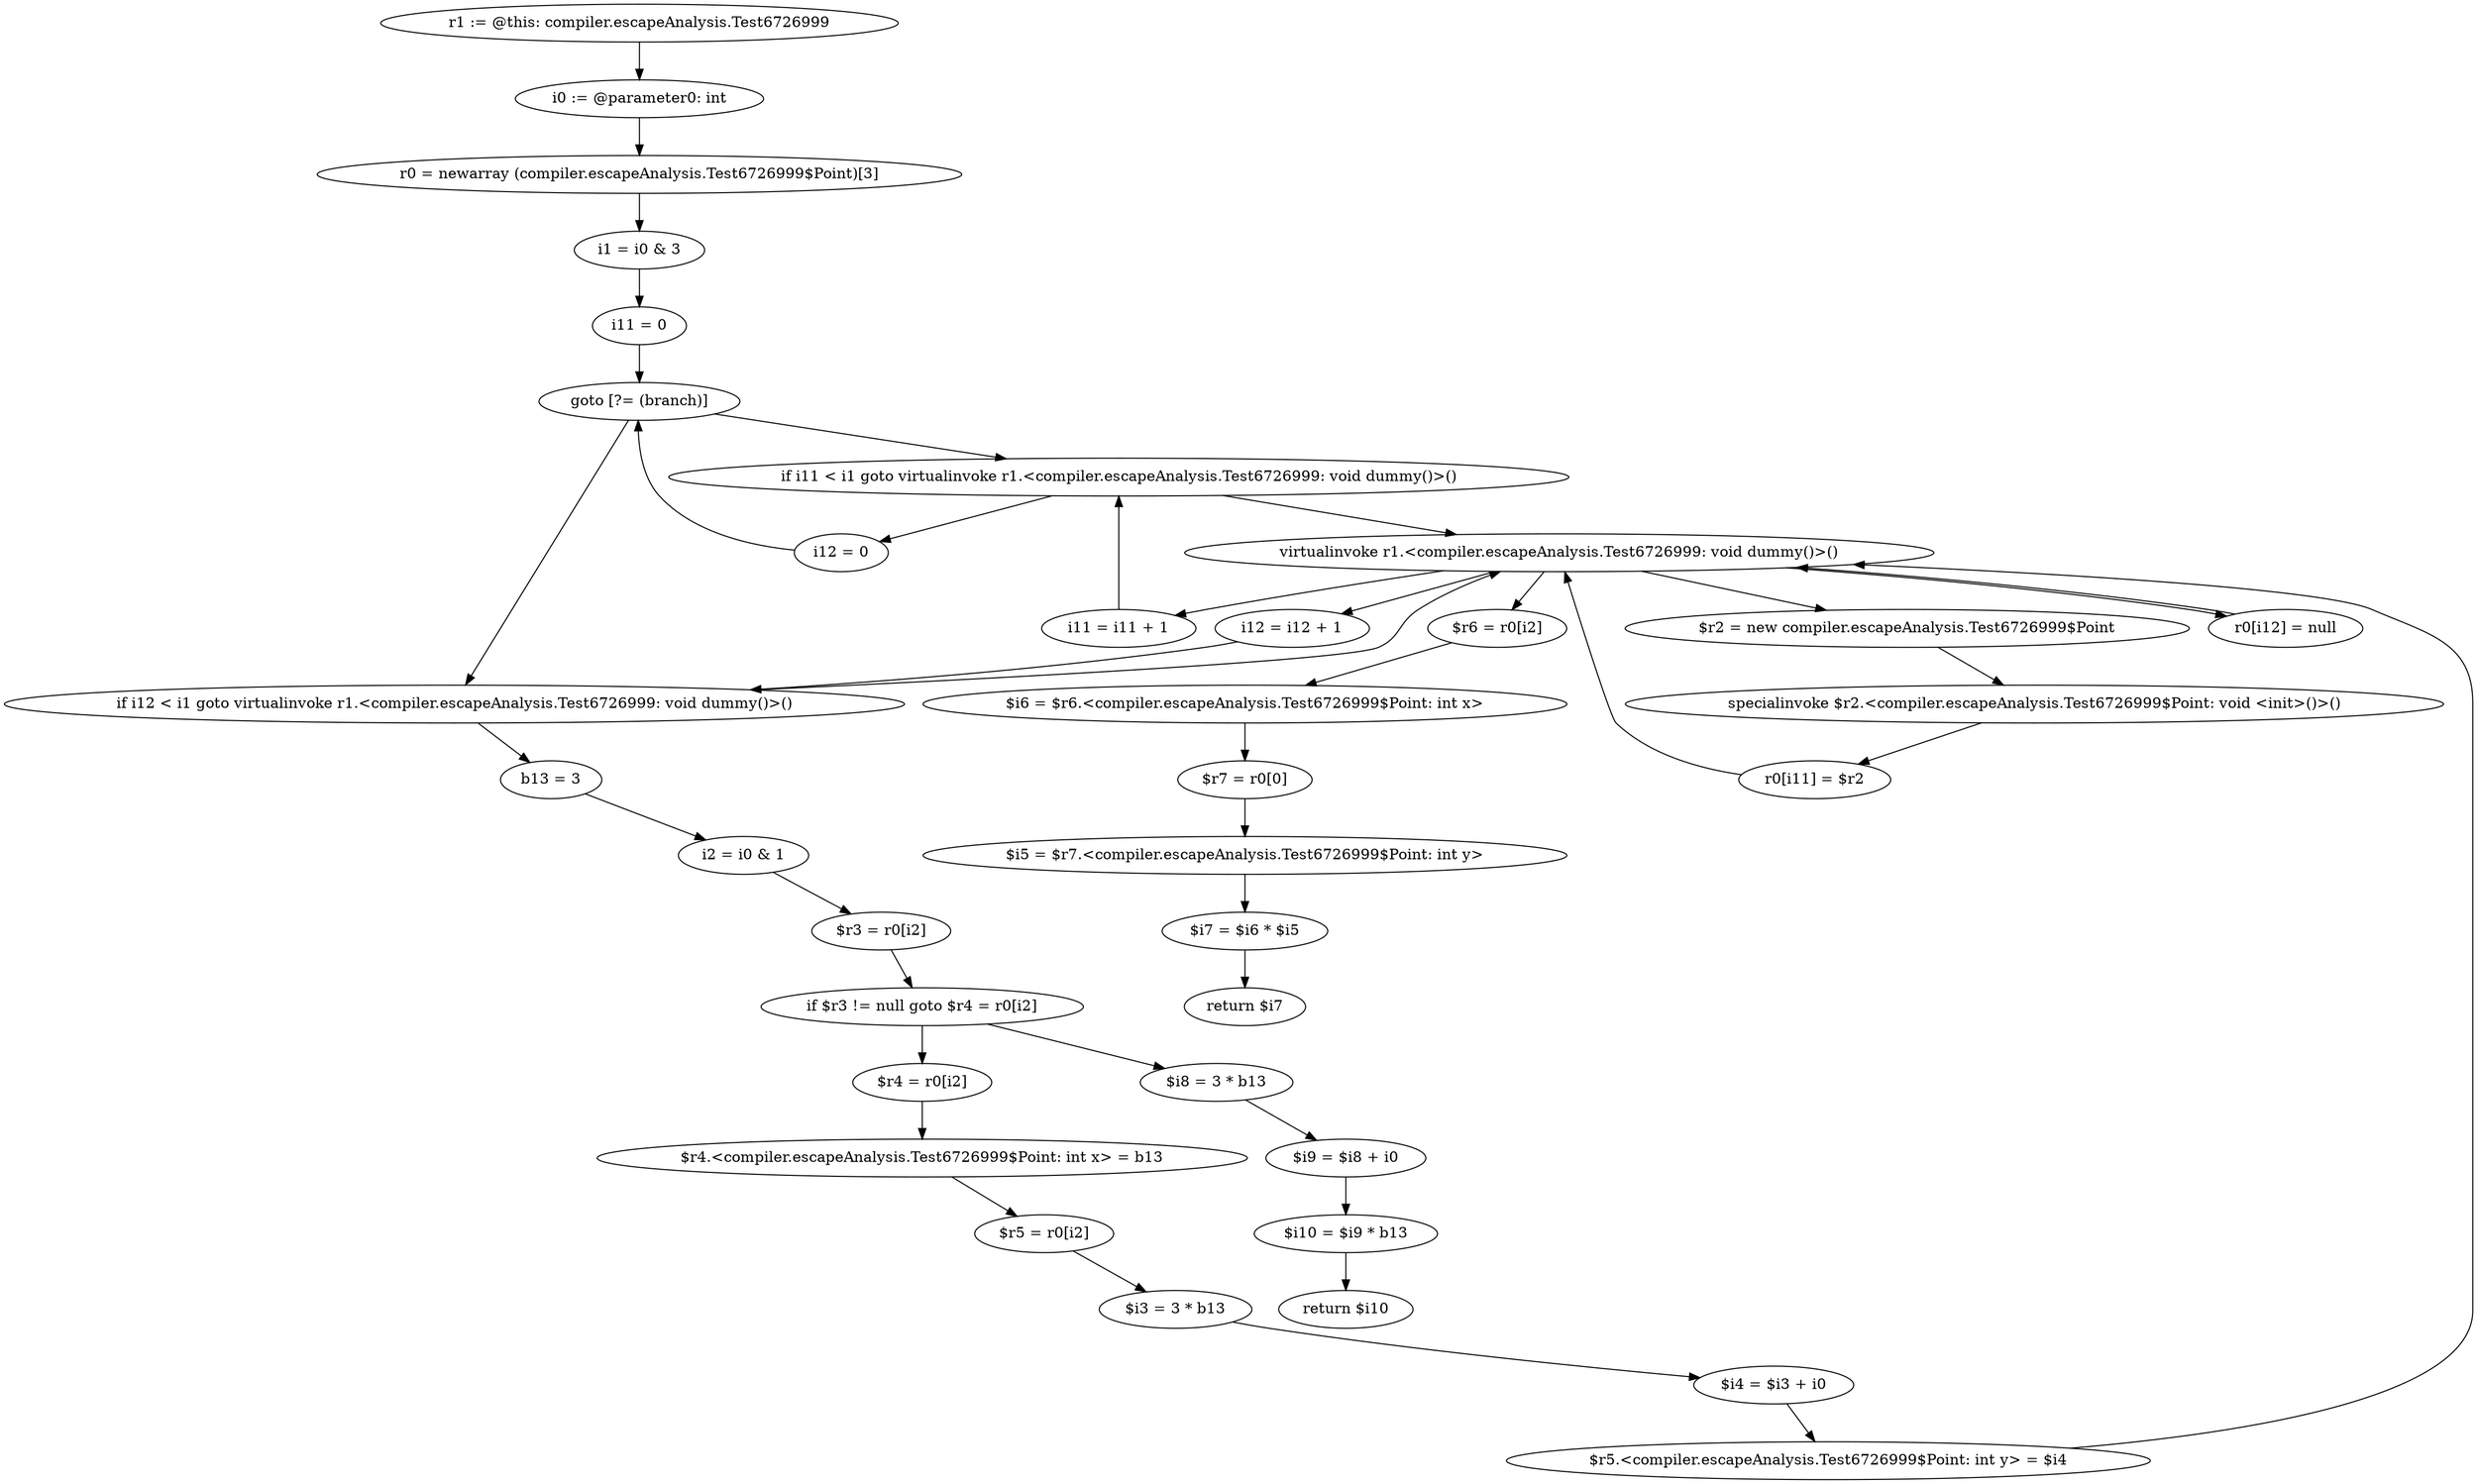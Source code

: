 digraph "unitGraph" {
    "r1 := @this: compiler.escapeAnalysis.Test6726999"
    "i0 := @parameter0: int"
    "r0 = newarray (compiler.escapeAnalysis.Test6726999$Point)[3]"
    "i1 = i0 & 3"
    "i11 = 0"
    "goto [?= (branch)]"
    "virtualinvoke r1.<compiler.escapeAnalysis.Test6726999: void dummy()>()"
    "$r2 = new compiler.escapeAnalysis.Test6726999$Point"
    "specialinvoke $r2.<compiler.escapeAnalysis.Test6726999$Point: void <init>()>()"
    "r0[i11] = $r2"
    "i11 = i11 + 1"
    "if i11 < i1 goto virtualinvoke r1.<compiler.escapeAnalysis.Test6726999: void dummy()>()"
    "i12 = 0"
    "r0[i12] = null"
    "i12 = i12 + 1"
    "if i12 < i1 goto virtualinvoke r1.<compiler.escapeAnalysis.Test6726999: void dummy()>()"
    "b13 = 3"
    "i2 = i0 & 1"
    "$r3 = r0[i2]"
    "if $r3 != null goto $r4 = r0[i2]"
    "$i8 = 3 * b13"
    "$i9 = $i8 + i0"
    "$i10 = $i9 * b13"
    "return $i10"
    "$r4 = r0[i2]"
    "$r4.<compiler.escapeAnalysis.Test6726999$Point: int x> = b13"
    "$r5 = r0[i2]"
    "$i3 = 3 * b13"
    "$i4 = $i3 + i0"
    "$r5.<compiler.escapeAnalysis.Test6726999$Point: int y> = $i4"
    "$r6 = r0[i2]"
    "$i6 = $r6.<compiler.escapeAnalysis.Test6726999$Point: int x>"
    "$r7 = r0[0]"
    "$i5 = $r7.<compiler.escapeAnalysis.Test6726999$Point: int y>"
    "$i7 = $i6 * $i5"
    "return $i7"
    "r1 := @this: compiler.escapeAnalysis.Test6726999"->"i0 := @parameter0: int";
    "i0 := @parameter0: int"->"r0 = newarray (compiler.escapeAnalysis.Test6726999$Point)[3]";
    "r0 = newarray (compiler.escapeAnalysis.Test6726999$Point)[3]"->"i1 = i0 & 3";
    "i1 = i0 & 3"->"i11 = 0";
    "i11 = 0"->"goto [?= (branch)]";
    "goto [?= (branch)]"->"if i11 < i1 goto virtualinvoke r1.<compiler.escapeAnalysis.Test6726999: void dummy()>()";
    "virtualinvoke r1.<compiler.escapeAnalysis.Test6726999: void dummy()>()"->"$r2 = new compiler.escapeAnalysis.Test6726999$Point";
    "$r2 = new compiler.escapeAnalysis.Test6726999$Point"->"specialinvoke $r2.<compiler.escapeAnalysis.Test6726999$Point: void <init>()>()";
    "specialinvoke $r2.<compiler.escapeAnalysis.Test6726999$Point: void <init>()>()"->"r0[i11] = $r2";
    "r0[i11] = $r2"->"virtualinvoke r1.<compiler.escapeAnalysis.Test6726999: void dummy()>()";
    "virtualinvoke r1.<compiler.escapeAnalysis.Test6726999: void dummy()>()"->"i11 = i11 + 1";
    "i11 = i11 + 1"->"if i11 < i1 goto virtualinvoke r1.<compiler.escapeAnalysis.Test6726999: void dummy()>()";
    "if i11 < i1 goto virtualinvoke r1.<compiler.escapeAnalysis.Test6726999: void dummy()>()"->"i12 = 0";
    "if i11 < i1 goto virtualinvoke r1.<compiler.escapeAnalysis.Test6726999: void dummy()>()"->"virtualinvoke r1.<compiler.escapeAnalysis.Test6726999: void dummy()>()";
    "i12 = 0"->"goto [?= (branch)]";
    "goto [?= (branch)]"->"if i12 < i1 goto virtualinvoke r1.<compiler.escapeAnalysis.Test6726999: void dummy()>()";
    "virtualinvoke r1.<compiler.escapeAnalysis.Test6726999: void dummy()>()"->"r0[i12] = null";
    "r0[i12] = null"->"virtualinvoke r1.<compiler.escapeAnalysis.Test6726999: void dummy()>()";
    "virtualinvoke r1.<compiler.escapeAnalysis.Test6726999: void dummy()>()"->"i12 = i12 + 1";
    "i12 = i12 + 1"->"if i12 < i1 goto virtualinvoke r1.<compiler.escapeAnalysis.Test6726999: void dummy()>()";
    "if i12 < i1 goto virtualinvoke r1.<compiler.escapeAnalysis.Test6726999: void dummy()>()"->"b13 = 3";
    "if i12 < i1 goto virtualinvoke r1.<compiler.escapeAnalysis.Test6726999: void dummy()>()"->"virtualinvoke r1.<compiler.escapeAnalysis.Test6726999: void dummy()>()";
    "b13 = 3"->"i2 = i0 & 1";
    "i2 = i0 & 1"->"$r3 = r0[i2]";
    "$r3 = r0[i2]"->"if $r3 != null goto $r4 = r0[i2]";
    "if $r3 != null goto $r4 = r0[i2]"->"$i8 = 3 * b13";
    "if $r3 != null goto $r4 = r0[i2]"->"$r4 = r0[i2]";
    "$i8 = 3 * b13"->"$i9 = $i8 + i0";
    "$i9 = $i8 + i0"->"$i10 = $i9 * b13";
    "$i10 = $i9 * b13"->"return $i10";
    "$r4 = r0[i2]"->"$r4.<compiler.escapeAnalysis.Test6726999$Point: int x> = b13";
    "$r4.<compiler.escapeAnalysis.Test6726999$Point: int x> = b13"->"$r5 = r0[i2]";
    "$r5 = r0[i2]"->"$i3 = 3 * b13";
    "$i3 = 3 * b13"->"$i4 = $i3 + i0";
    "$i4 = $i3 + i0"->"$r5.<compiler.escapeAnalysis.Test6726999$Point: int y> = $i4";
    "$r5.<compiler.escapeAnalysis.Test6726999$Point: int y> = $i4"->"virtualinvoke r1.<compiler.escapeAnalysis.Test6726999: void dummy()>()";
    "virtualinvoke r1.<compiler.escapeAnalysis.Test6726999: void dummy()>()"->"$r6 = r0[i2]";
    "$r6 = r0[i2]"->"$i6 = $r6.<compiler.escapeAnalysis.Test6726999$Point: int x>";
    "$i6 = $r6.<compiler.escapeAnalysis.Test6726999$Point: int x>"->"$r7 = r0[0]";
    "$r7 = r0[0]"->"$i5 = $r7.<compiler.escapeAnalysis.Test6726999$Point: int y>";
    "$i5 = $r7.<compiler.escapeAnalysis.Test6726999$Point: int y>"->"$i7 = $i6 * $i5";
    "$i7 = $i6 * $i5"->"return $i7";
}

